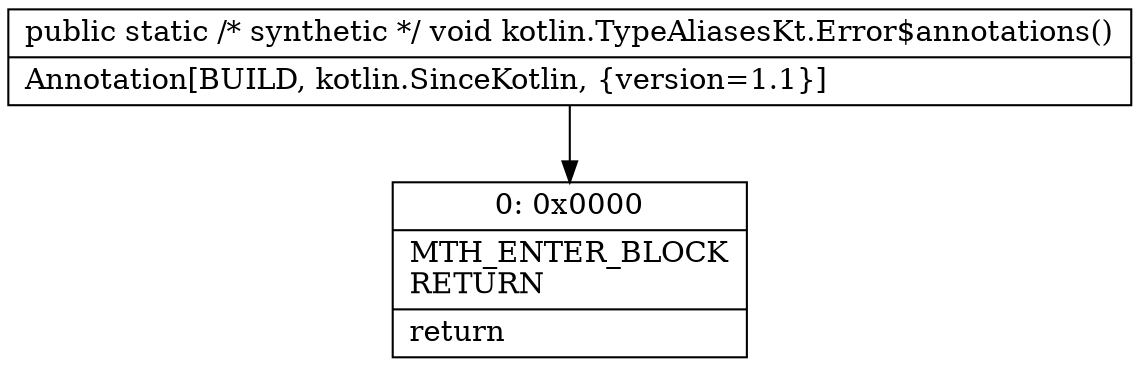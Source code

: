 digraph "CFG forkotlin.TypeAliasesKt.Error$annotations()V" {
Node_0 [shape=record,label="{0\:\ 0x0000|MTH_ENTER_BLOCK\lRETURN\l|return\l}"];
MethodNode[shape=record,label="{public static \/* synthetic *\/ void kotlin.TypeAliasesKt.Error$annotations()  | Annotation[BUILD, kotlin.SinceKotlin, \{version=1.1\}]\l}"];
MethodNode -> Node_0;
}

